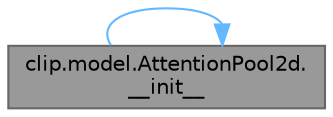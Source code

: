 digraph "clip.model.AttentionPool2d.__init__"
{
 // LATEX_PDF_SIZE
  bgcolor="transparent";
  edge [fontname=Helvetica,fontsize=10,labelfontname=Helvetica,labelfontsize=10];
  node [fontname=Helvetica,fontsize=10,shape=box,height=0.2,width=0.4];
  rankdir="LR";
  Node1 [id="Node000001",label="clip.model.AttentionPool2d.\l__init__",height=0.2,width=0.4,color="gray40", fillcolor="grey60", style="filled", fontcolor="black",tooltip="Initializes the AttentionPool2d layer."];
  Node1 -> Node1 [id="edge1_Node000001_Node000001",color="steelblue1",style="solid",tooltip=" "];
}
